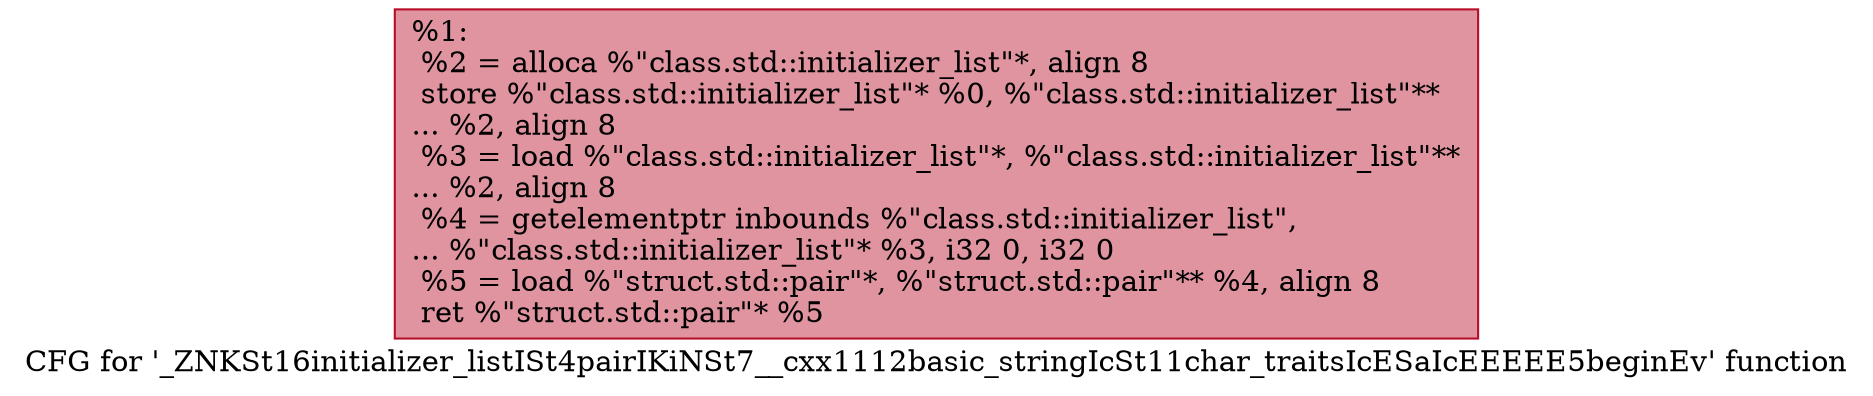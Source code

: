 digraph "CFG for '_ZNKSt16initializer_listISt4pairIKiNSt7__cxx1112basic_stringIcSt11char_traitsIcESaIcEEEEE5beginEv' function" {
	label="CFG for '_ZNKSt16initializer_listISt4pairIKiNSt7__cxx1112basic_stringIcSt11char_traitsIcESaIcEEEEE5beginEv' function";

	Node0x561d2df336e0 [shape=record,color="#b70d28ff", style=filled, fillcolor="#b70d2870",label="{%1:\l  %2 = alloca %\"class.std::initializer_list\"*, align 8\l  store %\"class.std::initializer_list\"* %0, %\"class.std::initializer_list\"**\l... %2, align 8\l  %3 = load %\"class.std::initializer_list\"*, %\"class.std::initializer_list\"**\l... %2, align 8\l  %4 = getelementptr inbounds %\"class.std::initializer_list\",\l... %\"class.std::initializer_list\"* %3, i32 0, i32 0\l  %5 = load %\"struct.std::pair\"*, %\"struct.std::pair\"** %4, align 8\l  ret %\"struct.std::pair\"* %5\l}"];
}
